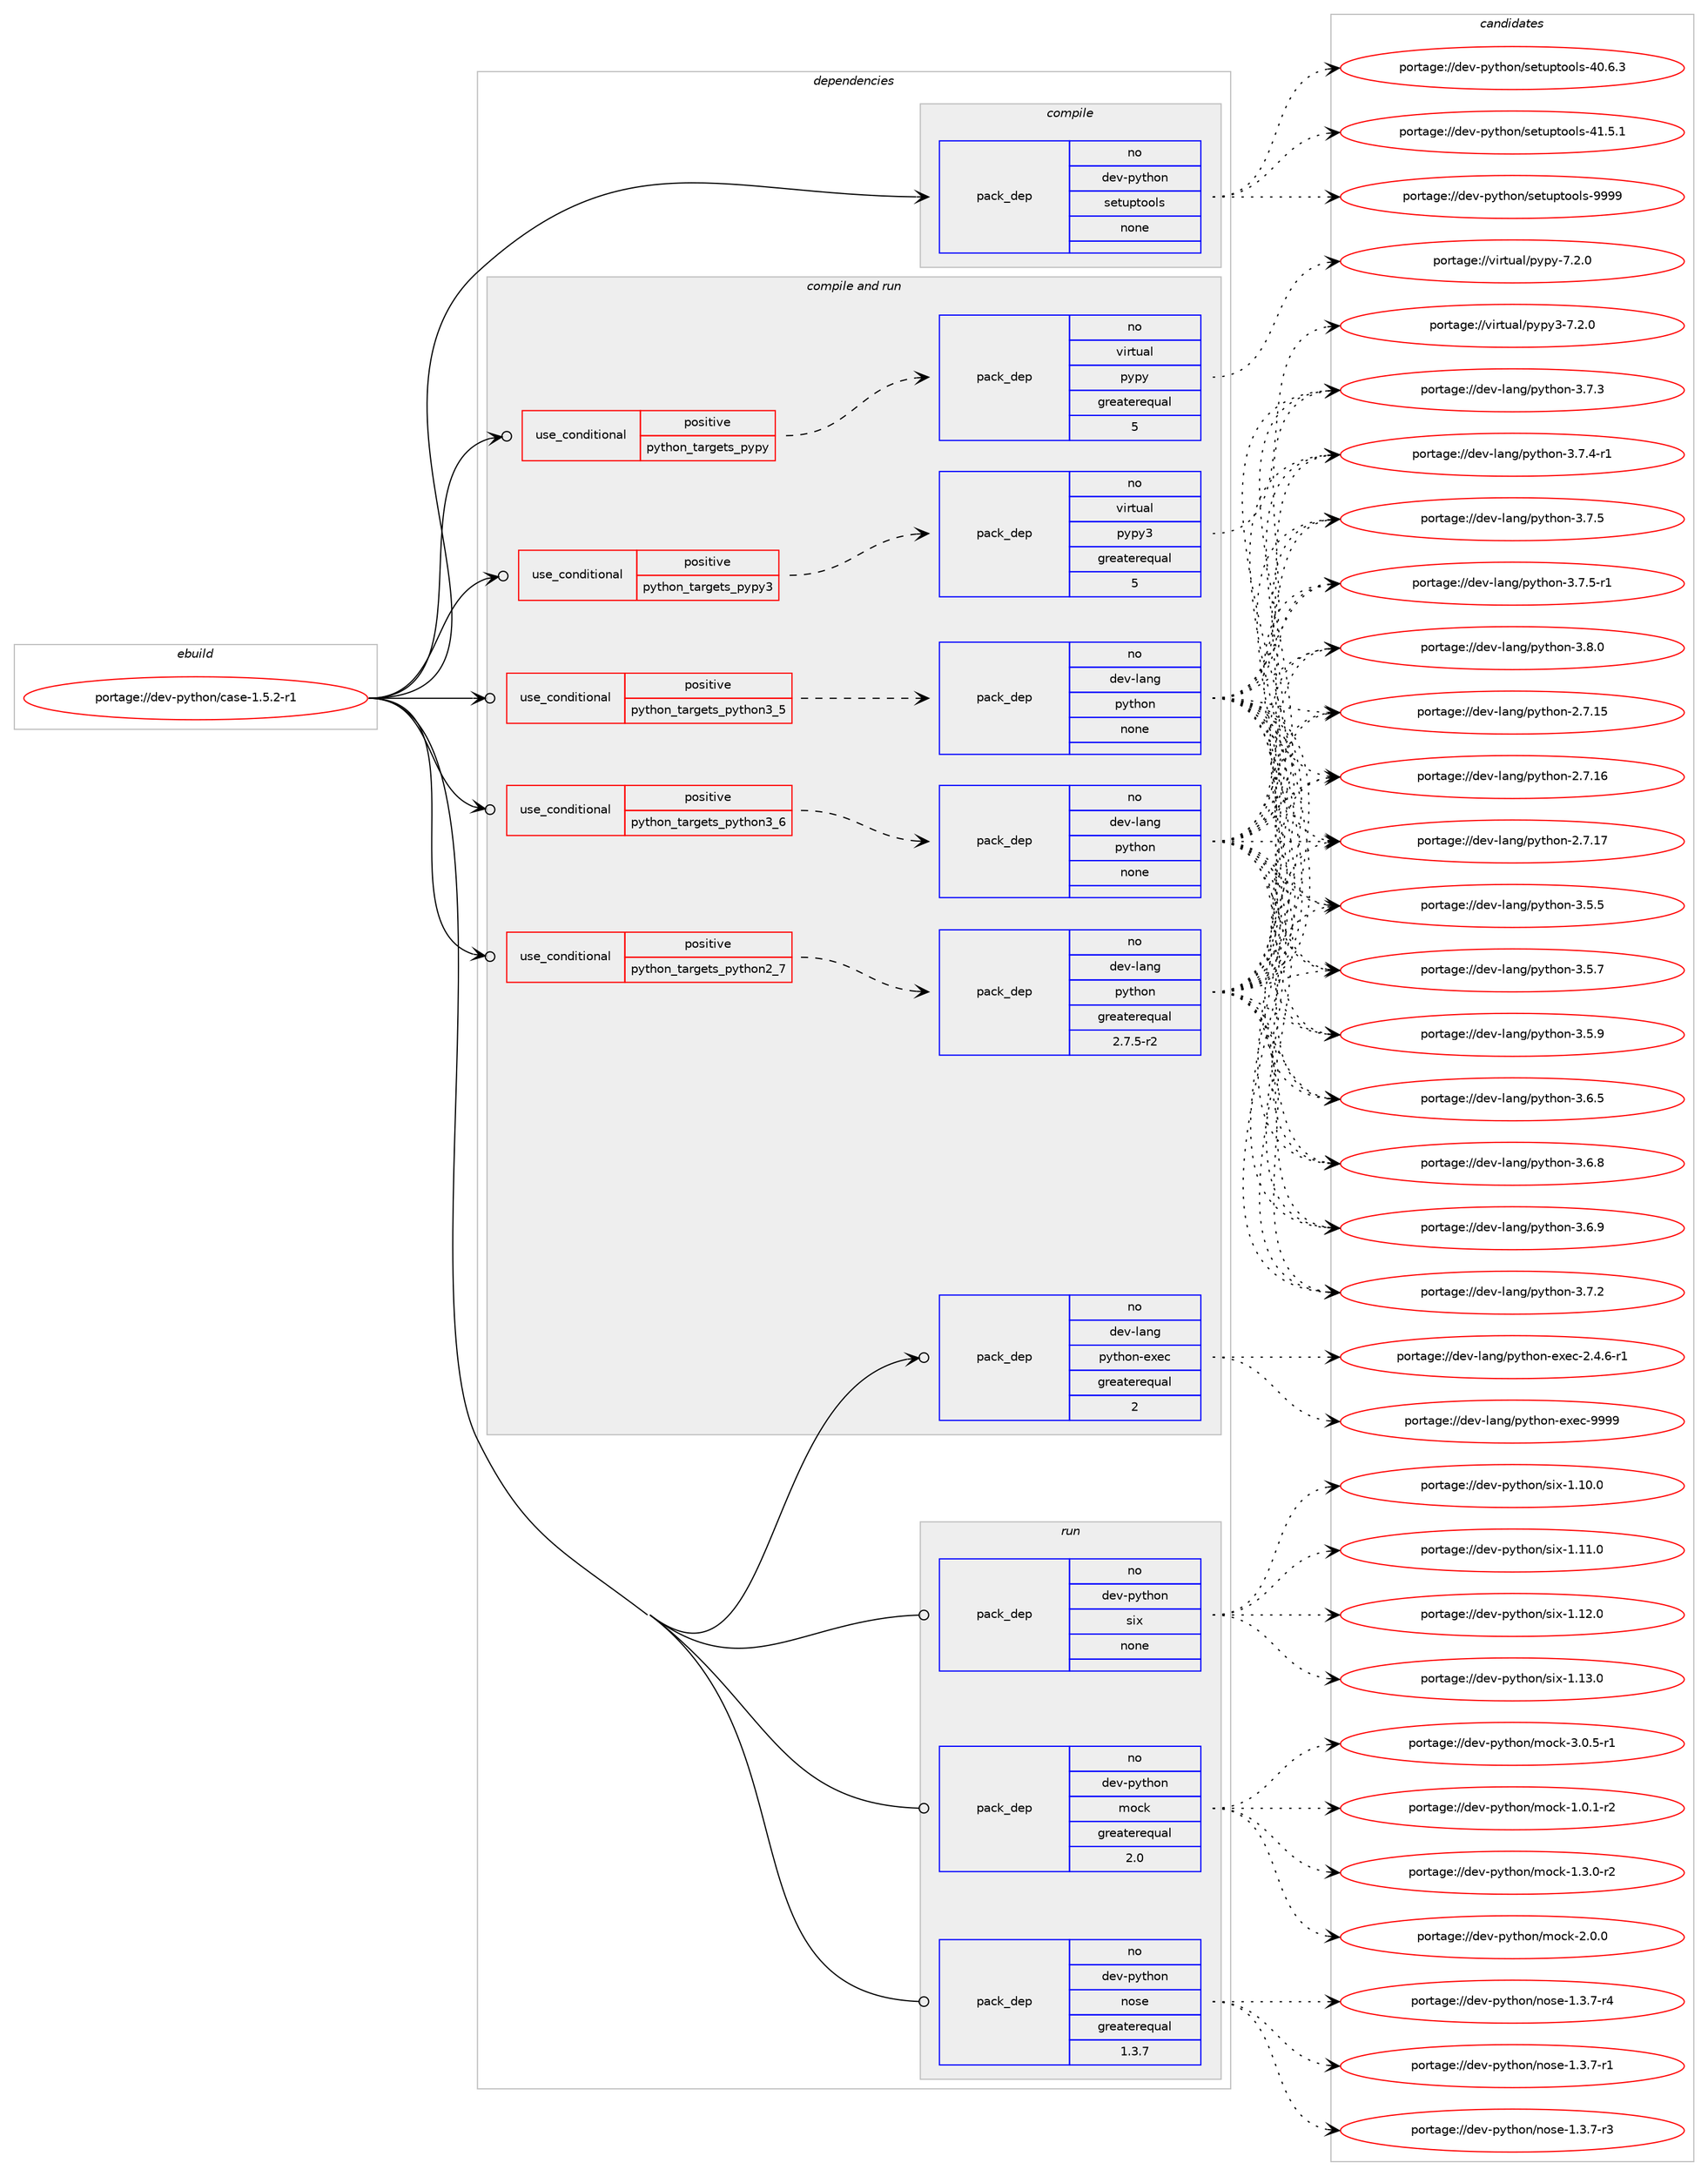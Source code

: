 digraph prolog {

# *************
# Graph options
# *************

newrank=true;
concentrate=true;
compound=true;
graph [rankdir=LR,fontname=Helvetica,fontsize=10,ranksep=1.5];#, ranksep=2.5, nodesep=0.2];
edge  [arrowhead=vee];
node  [fontname=Helvetica,fontsize=10];

# **********
# The ebuild
# **********

subgraph cluster_leftcol {
color=gray;
rank=same;
label=<<i>ebuild</i>>;
id [label="portage://dev-python/case-1.5.2-r1", color=red, width=4, href="../dev-python/case-1.5.2-r1.svg"];
}

# ****************
# The dependencies
# ****************

subgraph cluster_midcol {
color=gray;
label=<<i>dependencies</i>>;
subgraph cluster_compile {
fillcolor="#eeeeee";
style=filled;
label=<<i>compile</i>>;
subgraph pack103227 {
dependency133128 [label=<<TABLE BORDER="0" CELLBORDER="1" CELLSPACING="0" CELLPADDING="4" WIDTH="220"><TR><TD ROWSPAN="6" CELLPADDING="30">pack_dep</TD></TR><TR><TD WIDTH="110">no</TD></TR><TR><TD>dev-python</TD></TR><TR><TD>setuptools</TD></TR><TR><TD>none</TD></TR><TR><TD></TD></TR></TABLE>>, shape=none, color=blue];
}
id:e -> dependency133128:w [weight=20,style="solid",arrowhead="vee"];
}
subgraph cluster_compileandrun {
fillcolor="#eeeeee";
style=filled;
label=<<i>compile and run</i>>;
subgraph cond26591 {
dependency133129 [label=<<TABLE BORDER="0" CELLBORDER="1" CELLSPACING="0" CELLPADDING="4"><TR><TD ROWSPAN="3" CELLPADDING="10">use_conditional</TD></TR><TR><TD>positive</TD></TR><TR><TD>python_targets_pypy</TD></TR></TABLE>>, shape=none, color=red];
subgraph pack103228 {
dependency133130 [label=<<TABLE BORDER="0" CELLBORDER="1" CELLSPACING="0" CELLPADDING="4" WIDTH="220"><TR><TD ROWSPAN="6" CELLPADDING="30">pack_dep</TD></TR><TR><TD WIDTH="110">no</TD></TR><TR><TD>virtual</TD></TR><TR><TD>pypy</TD></TR><TR><TD>greaterequal</TD></TR><TR><TD>5</TD></TR></TABLE>>, shape=none, color=blue];
}
dependency133129:e -> dependency133130:w [weight=20,style="dashed",arrowhead="vee"];
}
id:e -> dependency133129:w [weight=20,style="solid",arrowhead="odotvee"];
subgraph cond26592 {
dependency133131 [label=<<TABLE BORDER="0" CELLBORDER="1" CELLSPACING="0" CELLPADDING="4"><TR><TD ROWSPAN="3" CELLPADDING="10">use_conditional</TD></TR><TR><TD>positive</TD></TR><TR><TD>python_targets_pypy3</TD></TR></TABLE>>, shape=none, color=red];
subgraph pack103229 {
dependency133132 [label=<<TABLE BORDER="0" CELLBORDER="1" CELLSPACING="0" CELLPADDING="4" WIDTH="220"><TR><TD ROWSPAN="6" CELLPADDING="30">pack_dep</TD></TR><TR><TD WIDTH="110">no</TD></TR><TR><TD>virtual</TD></TR><TR><TD>pypy3</TD></TR><TR><TD>greaterequal</TD></TR><TR><TD>5</TD></TR></TABLE>>, shape=none, color=blue];
}
dependency133131:e -> dependency133132:w [weight=20,style="dashed",arrowhead="vee"];
}
id:e -> dependency133131:w [weight=20,style="solid",arrowhead="odotvee"];
subgraph cond26593 {
dependency133133 [label=<<TABLE BORDER="0" CELLBORDER="1" CELLSPACING="0" CELLPADDING="4"><TR><TD ROWSPAN="3" CELLPADDING="10">use_conditional</TD></TR><TR><TD>positive</TD></TR><TR><TD>python_targets_python2_7</TD></TR></TABLE>>, shape=none, color=red];
subgraph pack103230 {
dependency133134 [label=<<TABLE BORDER="0" CELLBORDER="1" CELLSPACING="0" CELLPADDING="4" WIDTH="220"><TR><TD ROWSPAN="6" CELLPADDING="30">pack_dep</TD></TR><TR><TD WIDTH="110">no</TD></TR><TR><TD>dev-lang</TD></TR><TR><TD>python</TD></TR><TR><TD>greaterequal</TD></TR><TR><TD>2.7.5-r2</TD></TR></TABLE>>, shape=none, color=blue];
}
dependency133133:e -> dependency133134:w [weight=20,style="dashed",arrowhead="vee"];
}
id:e -> dependency133133:w [weight=20,style="solid",arrowhead="odotvee"];
subgraph cond26594 {
dependency133135 [label=<<TABLE BORDER="0" CELLBORDER="1" CELLSPACING="0" CELLPADDING="4"><TR><TD ROWSPAN="3" CELLPADDING="10">use_conditional</TD></TR><TR><TD>positive</TD></TR><TR><TD>python_targets_python3_5</TD></TR></TABLE>>, shape=none, color=red];
subgraph pack103231 {
dependency133136 [label=<<TABLE BORDER="0" CELLBORDER="1" CELLSPACING="0" CELLPADDING="4" WIDTH="220"><TR><TD ROWSPAN="6" CELLPADDING="30">pack_dep</TD></TR><TR><TD WIDTH="110">no</TD></TR><TR><TD>dev-lang</TD></TR><TR><TD>python</TD></TR><TR><TD>none</TD></TR><TR><TD></TD></TR></TABLE>>, shape=none, color=blue];
}
dependency133135:e -> dependency133136:w [weight=20,style="dashed",arrowhead="vee"];
}
id:e -> dependency133135:w [weight=20,style="solid",arrowhead="odotvee"];
subgraph cond26595 {
dependency133137 [label=<<TABLE BORDER="0" CELLBORDER="1" CELLSPACING="0" CELLPADDING="4"><TR><TD ROWSPAN="3" CELLPADDING="10">use_conditional</TD></TR><TR><TD>positive</TD></TR><TR><TD>python_targets_python3_6</TD></TR></TABLE>>, shape=none, color=red];
subgraph pack103232 {
dependency133138 [label=<<TABLE BORDER="0" CELLBORDER="1" CELLSPACING="0" CELLPADDING="4" WIDTH="220"><TR><TD ROWSPAN="6" CELLPADDING="30">pack_dep</TD></TR><TR><TD WIDTH="110">no</TD></TR><TR><TD>dev-lang</TD></TR><TR><TD>python</TD></TR><TR><TD>none</TD></TR><TR><TD></TD></TR></TABLE>>, shape=none, color=blue];
}
dependency133137:e -> dependency133138:w [weight=20,style="dashed",arrowhead="vee"];
}
id:e -> dependency133137:w [weight=20,style="solid",arrowhead="odotvee"];
subgraph pack103233 {
dependency133139 [label=<<TABLE BORDER="0" CELLBORDER="1" CELLSPACING="0" CELLPADDING="4" WIDTH="220"><TR><TD ROWSPAN="6" CELLPADDING="30">pack_dep</TD></TR><TR><TD WIDTH="110">no</TD></TR><TR><TD>dev-lang</TD></TR><TR><TD>python-exec</TD></TR><TR><TD>greaterequal</TD></TR><TR><TD>2</TD></TR></TABLE>>, shape=none, color=blue];
}
id:e -> dependency133139:w [weight=20,style="solid",arrowhead="odotvee"];
}
subgraph cluster_run {
fillcolor="#eeeeee";
style=filled;
label=<<i>run</i>>;
subgraph pack103234 {
dependency133140 [label=<<TABLE BORDER="0" CELLBORDER="1" CELLSPACING="0" CELLPADDING="4" WIDTH="220"><TR><TD ROWSPAN="6" CELLPADDING="30">pack_dep</TD></TR><TR><TD WIDTH="110">no</TD></TR><TR><TD>dev-python</TD></TR><TR><TD>mock</TD></TR><TR><TD>greaterequal</TD></TR><TR><TD>2.0</TD></TR></TABLE>>, shape=none, color=blue];
}
id:e -> dependency133140:w [weight=20,style="solid",arrowhead="odot"];
subgraph pack103235 {
dependency133141 [label=<<TABLE BORDER="0" CELLBORDER="1" CELLSPACING="0" CELLPADDING="4" WIDTH="220"><TR><TD ROWSPAN="6" CELLPADDING="30">pack_dep</TD></TR><TR><TD WIDTH="110">no</TD></TR><TR><TD>dev-python</TD></TR><TR><TD>nose</TD></TR><TR><TD>greaterequal</TD></TR><TR><TD>1.3.7</TD></TR></TABLE>>, shape=none, color=blue];
}
id:e -> dependency133141:w [weight=20,style="solid",arrowhead="odot"];
subgraph pack103236 {
dependency133142 [label=<<TABLE BORDER="0" CELLBORDER="1" CELLSPACING="0" CELLPADDING="4" WIDTH="220"><TR><TD ROWSPAN="6" CELLPADDING="30">pack_dep</TD></TR><TR><TD WIDTH="110">no</TD></TR><TR><TD>dev-python</TD></TR><TR><TD>six</TD></TR><TR><TD>none</TD></TR><TR><TD></TD></TR></TABLE>>, shape=none, color=blue];
}
id:e -> dependency133142:w [weight=20,style="solid",arrowhead="odot"];
}
}

# **************
# The candidates
# **************

subgraph cluster_choices {
rank=same;
color=gray;
label=<<i>candidates</i>>;

subgraph choice103227 {
color=black;
nodesep=1;
choiceportage100101118451121211161041111104711510111611711211611111110811545524846544651 [label="portage://dev-python/setuptools-40.6.3", color=red, width=4,href="../dev-python/setuptools-40.6.3.svg"];
choiceportage100101118451121211161041111104711510111611711211611111110811545524946534649 [label="portage://dev-python/setuptools-41.5.1", color=red, width=4,href="../dev-python/setuptools-41.5.1.svg"];
choiceportage10010111845112121116104111110471151011161171121161111111081154557575757 [label="portage://dev-python/setuptools-9999", color=red, width=4,href="../dev-python/setuptools-9999.svg"];
dependency133128:e -> choiceportage100101118451121211161041111104711510111611711211611111110811545524846544651:w [style=dotted,weight="100"];
dependency133128:e -> choiceportage100101118451121211161041111104711510111611711211611111110811545524946534649:w [style=dotted,weight="100"];
dependency133128:e -> choiceportage10010111845112121116104111110471151011161171121161111111081154557575757:w [style=dotted,weight="100"];
}
subgraph choice103228 {
color=black;
nodesep=1;
choiceportage1181051141161179710847112121112121455546504648 [label="portage://virtual/pypy-7.2.0", color=red, width=4,href="../virtual/pypy-7.2.0.svg"];
dependency133130:e -> choiceportage1181051141161179710847112121112121455546504648:w [style=dotted,weight="100"];
}
subgraph choice103229 {
color=black;
nodesep=1;
choiceportage118105114116117971084711212111212151455546504648 [label="portage://virtual/pypy3-7.2.0", color=red, width=4,href="../virtual/pypy3-7.2.0.svg"];
dependency133132:e -> choiceportage118105114116117971084711212111212151455546504648:w [style=dotted,weight="100"];
}
subgraph choice103230 {
color=black;
nodesep=1;
choiceportage10010111845108971101034711212111610411111045504655464953 [label="portage://dev-lang/python-2.7.15", color=red, width=4,href="../dev-lang/python-2.7.15.svg"];
choiceportage10010111845108971101034711212111610411111045504655464954 [label="portage://dev-lang/python-2.7.16", color=red, width=4,href="../dev-lang/python-2.7.16.svg"];
choiceportage10010111845108971101034711212111610411111045504655464955 [label="portage://dev-lang/python-2.7.17", color=red, width=4,href="../dev-lang/python-2.7.17.svg"];
choiceportage100101118451089711010347112121116104111110455146534653 [label="portage://dev-lang/python-3.5.5", color=red, width=4,href="../dev-lang/python-3.5.5.svg"];
choiceportage100101118451089711010347112121116104111110455146534655 [label="portage://dev-lang/python-3.5.7", color=red, width=4,href="../dev-lang/python-3.5.7.svg"];
choiceportage100101118451089711010347112121116104111110455146534657 [label="portage://dev-lang/python-3.5.9", color=red, width=4,href="../dev-lang/python-3.5.9.svg"];
choiceportage100101118451089711010347112121116104111110455146544653 [label="portage://dev-lang/python-3.6.5", color=red, width=4,href="../dev-lang/python-3.6.5.svg"];
choiceportage100101118451089711010347112121116104111110455146544656 [label="portage://dev-lang/python-3.6.8", color=red, width=4,href="../dev-lang/python-3.6.8.svg"];
choiceportage100101118451089711010347112121116104111110455146544657 [label="portage://dev-lang/python-3.6.9", color=red, width=4,href="../dev-lang/python-3.6.9.svg"];
choiceportage100101118451089711010347112121116104111110455146554650 [label="portage://dev-lang/python-3.7.2", color=red, width=4,href="../dev-lang/python-3.7.2.svg"];
choiceportage100101118451089711010347112121116104111110455146554651 [label="portage://dev-lang/python-3.7.3", color=red, width=4,href="../dev-lang/python-3.7.3.svg"];
choiceportage1001011184510897110103471121211161041111104551465546524511449 [label="portage://dev-lang/python-3.7.4-r1", color=red, width=4,href="../dev-lang/python-3.7.4-r1.svg"];
choiceportage100101118451089711010347112121116104111110455146554653 [label="portage://dev-lang/python-3.7.5", color=red, width=4,href="../dev-lang/python-3.7.5.svg"];
choiceportage1001011184510897110103471121211161041111104551465546534511449 [label="portage://dev-lang/python-3.7.5-r1", color=red, width=4,href="../dev-lang/python-3.7.5-r1.svg"];
choiceportage100101118451089711010347112121116104111110455146564648 [label="portage://dev-lang/python-3.8.0", color=red, width=4,href="../dev-lang/python-3.8.0.svg"];
dependency133134:e -> choiceportage10010111845108971101034711212111610411111045504655464953:w [style=dotted,weight="100"];
dependency133134:e -> choiceportage10010111845108971101034711212111610411111045504655464954:w [style=dotted,weight="100"];
dependency133134:e -> choiceportage10010111845108971101034711212111610411111045504655464955:w [style=dotted,weight="100"];
dependency133134:e -> choiceportage100101118451089711010347112121116104111110455146534653:w [style=dotted,weight="100"];
dependency133134:e -> choiceportage100101118451089711010347112121116104111110455146534655:w [style=dotted,weight="100"];
dependency133134:e -> choiceportage100101118451089711010347112121116104111110455146534657:w [style=dotted,weight="100"];
dependency133134:e -> choiceportage100101118451089711010347112121116104111110455146544653:w [style=dotted,weight="100"];
dependency133134:e -> choiceportage100101118451089711010347112121116104111110455146544656:w [style=dotted,weight="100"];
dependency133134:e -> choiceportage100101118451089711010347112121116104111110455146544657:w [style=dotted,weight="100"];
dependency133134:e -> choiceportage100101118451089711010347112121116104111110455146554650:w [style=dotted,weight="100"];
dependency133134:e -> choiceportage100101118451089711010347112121116104111110455146554651:w [style=dotted,weight="100"];
dependency133134:e -> choiceportage1001011184510897110103471121211161041111104551465546524511449:w [style=dotted,weight="100"];
dependency133134:e -> choiceportage100101118451089711010347112121116104111110455146554653:w [style=dotted,weight="100"];
dependency133134:e -> choiceportage1001011184510897110103471121211161041111104551465546534511449:w [style=dotted,weight="100"];
dependency133134:e -> choiceportage100101118451089711010347112121116104111110455146564648:w [style=dotted,weight="100"];
}
subgraph choice103231 {
color=black;
nodesep=1;
choiceportage10010111845108971101034711212111610411111045504655464953 [label="portage://dev-lang/python-2.7.15", color=red, width=4,href="../dev-lang/python-2.7.15.svg"];
choiceportage10010111845108971101034711212111610411111045504655464954 [label="portage://dev-lang/python-2.7.16", color=red, width=4,href="../dev-lang/python-2.7.16.svg"];
choiceportage10010111845108971101034711212111610411111045504655464955 [label="portage://dev-lang/python-2.7.17", color=red, width=4,href="../dev-lang/python-2.7.17.svg"];
choiceportage100101118451089711010347112121116104111110455146534653 [label="portage://dev-lang/python-3.5.5", color=red, width=4,href="../dev-lang/python-3.5.5.svg"];
choiceportage100101118451089711010347112121116104111110455146534655 [label="portage://dev-lang/python-3.5.7", color=red, width=4,href="../dev-lang/python-3.5.7.svg"];
choiceportage100101118451089711010347112121116104111110455146534657 [label="portage://dev-lang/python-3.5.9", color=red, width=4,href="../dev-lang/python-3.5.9.svg"];
choiceportage100101118451089711010347112121116104111110455146544653 [label="portage://dev-lang/python-3.6.5", color=red, width=4,href="../dev-lang/python-3.6.5.svg"];
choiceportage100101118451089711010347112121116104111110455146544656 [label="portage://dev-lang/python-3.6.8", color=red, width=4,href="../dev-lang/python-3.6.8.svg"];
choiceportage100101118451089711010347112121116104111110455146544657 [label="portage://dev-lang/python-3.6.9", color=red, width=4,href="../dev-lang/python-3.6.9.svg"];
choiceportage100101118451089711010347112121116104111110455146554650 [label="portage://dev-lang/python-3.7.2", color=red, width=4,href="../dev-lang/python-3.7.2.svg"];
choiceportage100101118451089711010347112121116104111110455146554651 [label="portage://dev-lang/python-3.7.3", color=red, width=4,href="../dev-lang/python-3.7.3.svg"];
choiceportage1001011184510897110103471121211161041111104551465546524511449 [label="portage://dev-lang/python-3.7.4-r1", color=red, width=4,href="../dev-lang/python-3.7.4-r1.svg"];
choiceportage100101118451089711010347112121116104111110455146554653 [label="portage://dev-lang/python-3.7.5", color=red, width=4,href="../dev-lang/python-3.7.5.svg"];
choiceportage1001011184510897110103471121211161041111104551465546534511449 [label="portage://dev-lang/python-3.7.5-r1", color=red, width=4,href="../dev-lang/python-3.7.5-r1.svg"];
choiceportage100101118451089711010347112121116104111110455146564648 [label="portage://dev-lang/python-3.8.0", color=red, width=4,href="../dev-lang/python-3.8.0.svg"];
dependency133136:e -> choiceportage10010111845108971101034711212111610411111045504655464953:w [style=dotted,weight="100"];
dependency133136:e -> choiceportage10010111845108971101034711212111610411111045504655464954:w [style=dotted,weight="100"];
dependency133136:e -> choiceportage10010111845108971101034711212111610411111045504655464955:w [style=dotted,weight="100"];
dependency133136:e -> choiceportage100101118451089711010347112121116104111110455146534653:w [style=dotted,weight="100"];
dependency133136:e -> choiceportage100101118451089711010347112121116104111110455146534655:w [style=dotted,weight="100"];
dependency133136:e -> choiceportage100101118451089711010347112121116104111110455146534657:w [style=dotted,weight="100"];
dependency133136:e -> choiceportage100101118451089711010347112121116104111110455146544653:w [style=dotted,weight="100"];
dependency133136:e -> choiceportage100101118451089711010347112121116104111110455146544656:w [style=dotted,weight="100"];
dependency133136:e -> choiceportage100101118451089711010347112121116104111110455146544657:w [style=dotted,weight="100"];
dependency133136:e -> choiceportage100101118451089711010347112121116104111110455146554650:w [style=dotted,weight="100"];
dependency133136:e -> choiceportage100101118451089711010347112121116104111110455146554651:w [style=dotted,weight="100"];
dependency133136:e -> choiceportage1001011184510897110103471121211161041111104551465546524511449:w [style=dotted,weight="100"];
dependency133136:e -> choiceportage100101118451089711010347112121116104111110455146554653:w [style=dotted,weight="100"];
dependency133136:e -> choiceportage1001011184510897110103471121211161041111104551465546534511449:w [style=dotted,weight="100"];
dependency133136:e -> choiceportage100101118451089711010347112121116104111110455146564648:w [style=dotted,weight="100"];
}
subgraph choice103232 {
color=black;
nodesep=1;
choiceportage10010111845108971101034711212111610411111045504655464953 [label="portage://dev-lang/python-2.7.15", color=red, width=4,href="../dev-lang/python-2.7.15.svg"];
choiceportage10010111845108971101034711212111610411111045504655464954 [label="portage://dev-lang/python-2.7.16", color=red, width=4,href="../dev-lang/python-2.7.16.svg"];
choiceportage10010111845108971101034711212111610411111045504655464955 [label="portage://dev-lang/python-2.7.17", color=red, width=4,href="../dev-lang/python-2.7.17.svg"];
choiceportage100101118451089711010347112121116104111110455146534653 [label="portage://dev-lang/python-3.5.5", color=red, width=4,href="../dev-lang/python-3.5.5.svg"];
choiceportage100101118451089711010347112121116104111110455146534655 [label="portage://dev-lang/python-3.5.7", color=red, width=4,href="../dev-lang/python-3.5.7.svg"];
choiceportage100101118451089711010347112121116104111110455146534657 [label="portage://dev-lang/python-3.5.9", color=red, width=4,href="../dev-lang/python-3.5.9.svg"];
choiceportage100101118451089711010347112121116104111110455146544653 [label="portage://dev-lang/python-3.6.5", color=red, width=4,href="../dev-lang/python-3.6.5.svg"];
choiceportage100101118451089711010347112121116104111110455146544656 [label="portage://dev-lang/python-3.6.8", color=red, width=4,href="../dev-lang/python-3.6.8.svg"];
choiceportage100101118451089711010347112121116104111110455146544657 [label="portage://dev-lang/python-3.6.9", color=red, width=4,href="../dev-lang/python-3.6.9.svg"];
choiceportage100101118451089711010347112121116104111110455146554650 [label="portage://dev-lang/python-3.7.2", color=red, width=4,href="../dev-lang/python-3.7.2.svg"];
choiceportage100101118451089711010347112121116104111110455146554651 [label="portage://dev-lang/python-3.7.3", color=red, width=4,href="../dev-lang/python-3.7.3.svg"];
choiceportage1001011184510897110103471121211161041111104551465546524511449 [label="portage://dev-lang/python-3.7.4-r1", color=red, width=4,href="../dev-lang/python-3.7.4-r1.svg"];
choiceportage100101118451089711010347112121116104111110455146554653 [label="portage://dev-lang/python-3.7.5", color=red, width=4,href="../dev-lang/python-3.7.5.svg"];
choiceportage1001011184510897110103471121211161041111104551465546534511449 [label="portage://dev-lang/python-3.7.5-r1", color=red, width=4,href="../dev-lang/python-3.7.5-r1.svg"];
choiceportage100101118451089711010347112121116104111110455146564648 [label="portage://dev-lang/python-3.8.0", color=red, width=4,href="../dev-lang/python-3.8.0.svg"];
dependency133138:e -> choiceportage10010111845108971101034711212111610411111045504655464953:w [style=dotted,weight="100"];
dependency133138:e -> choiceportage10010111845108971101034711212111610411111045504655464954:w [style=dotted,weight="100"];
dependency133138:e -> choiceportage10010111845108971101034711212111610411111045504655464955:w [style=dotted,weight="100"];
dependency133138:e -> choiceportage100101118451089711010347112121116104111110455146534653:w [style=dotted,weight="100"];
dependency133138:e -> choiceportage100101118451089711010347112121116104111110455146534655:w [style=dotted,weight="100"];
dependency133138:e -> choiceportage100101118451089711010347112121116104111110455146534657:w [style=dotted,weight="100"];
dependency133138:e -> choiceportage100101118451089711010347112121116104111110455146544653:w [style=dotted,weight="100"];
dependency133138:e -> choiceportage100101118451089711010347112121116104111110455146544656:w [style=dotted,weight="100"];
dependency133138:e -> choiceportage100101118451089711010347112121116104111110455146544657:w [style=dotted,weight="100"];
dependency133138:e -> choiceportage100101118451089711010347112121116104111110455146554650:w [style=dotted,weight="100"];
dependency133138:e -> choiceportage100101118451089711010347112121116104111110455146554651:w [style=dotted,weight="100"];
dependency133138:e -> choiceportage1001011184510897110103471121211161041111104551465546524511449:w [style=dotted,weight="100"];
dependency133138:e -> choiceportage100101118451089711010347112121116104111110455146554653:w [style=dotted,weight="100"];
dependency133138:e -> choiceportage1001011184510897110103471121211161041111104551465546534511449:w [style=dotted,weight="100"];
dependency133138:e -> choiceportage100101118451089711010347112121116104111110455146564648:w [style=dotted,weight="100"];
}
subgraph choice103233 {
color=black;
nodesep=1;
choiceportage10010111845108971101034711212111610411111045101120101994550465246544511449 [label="portage://dev-lang/python-exec-2.4.6-r1", color=red, width=4,href="../dev-lang/python-exec-2.4.6-r1.svg"];
choiceportage10010111845108971101034711212111610411111045101120101994557575757 [label="portage://dev-lang/python-exec-9999", color=red, width=4,href="../dev-lang/python-exec-9999.svg"];
dependency133139:e -> choiceportage10010111845108971101034711212111610411111045101120101994550465246544511449:w [style=dotted,weight="100"];
dependency133139:e -> choiceportage10010111845108971101034711212111610411111045101120101994557575757:w [style=dotted,weight="100"];
}
subgraph choice103234 {
color=black;
nodesep=1;
choiceportage1001011184511212111610411111047109111991074549464846494511450 [label="portage://dev-python/mock-1.0.1-r2", color=red, width=4,href="../dev-python/mock-1.0.1-r2.svg"];
choiceportage1001011184511212111610411111047109111991074549465146484511450 [label="portage://dev-python/mock-1.3.0-r2", color=red, width=4,href="../dev-python/mock-1.3.0-r2.svg"];
choiceportage100101118451121211161041111104710911199107455046484648 [label="portage://dev-python/mock-2.0.0", color=red, width=4,href="../dev-python/mock-2.0.0.svg"];
choiceportage1001011184511212111610411111047109111991074551464846534511449 [label="portage://dev-python/mock-3.0.5-r1", color=red, width=4,href="../dev-python/mock-3.0.5-r1.svg"];
dependency133140:e -> choiceportage1001011184511212111610411111047109111991074549464846494511450:w [style=dotted,weight="100"];
dependency133140:e -> choiceportage1001011184511212111610411111047109111991074549465146484511450:w [style=dotted,weight="100"];
dependency133140:e -> choiceportage100101118451121211161041111104710911199107455046484648:w [style=dotted,weight="100"];
dependency133140:e -> choiceportage1001011184511212111610411111047109111991074551464846534511449:w [style=dotted,weight="100"];
}
subgraph choice103235 {
color=black;
nodesep=1;
choiceportage10010111845112121116104111110471101111151014549465146554511449 [label="portage://dev-python/nose-1.3.7-r1", color=red, width=4,href="../dev-python/nose-1.3.7-r1.svg"];
choiceportage10010111845112121116104111110471101111151014549465146554511451 [label="portage://dev-python/nose-1.3.7-r3", color=red, width=4,href="../dev-python/nose-1.3.7-r3.svg"];
choiceportage10010111845112121116104111110471101111151014549465146554511452 [label="portage://dev-python/nose-1.3.7-r4", color=red, width=4,href="../dev-python/nose-1.3.7-r4.svg"];
dependency133141:e -> choiceportage10010111845112121116104111110471101111151014549465146554511449:w [style=dotted,weight="100"];
dependency133141:e -> choiceportage10010111845112121116104111110471101111151014549465146554511451:w [style=dotted,weight="100"];
dependency133141:e -> choiceportage10010111845112121116104111110471101111151014549465146554511452:w [style=dotted,weight="100"];
}
subgraph choice103236 {
color=black;
nodesep=1;
choiceportage100101118451121211161041111104711510512045494649484648 [label="portage://dev-python/six-1.10.0", color=red, width=4,href="../dev-python/six-1.10.0.svg"];
choiceportage100101118451121211161041111104711510512045494649494648 [label="portage://dev-python/six-1.11.0", color=red, width=4,href="../dev-python/six-1.11.0.svg"];
choiceportage100101118451121211161041111104711510512045494649504648 [label="portage://dev-python/six-1.12.0", color=red, width=4,href="../dev-python/six-1.12.0.svg"];
choiceportage100101118451121211161041111104711510512045494649514648 [label="portage://dev-python/six-1.13.0", color=red, width=4,href="../dev-python/six-1.13.0.svg"];
dependency133142:e -> choiceportage100101118451121211161041111104711510512045494649484648:w [style=dotted,weight="100"];
dependency133142:e -> choiceportage100101118451121211161041111104711510512045494649494648:w [style=dotted,weight="100"];
dependency133142:e -> choiceportage100101118451121211161041111104711510512045494649504648:w [style=dotted,weight="100"];
dependency133142:e -> choiceportage100101118451121211161041111104711510512045494649514648:w [style=dotted,weight="100"];
}
}

}
